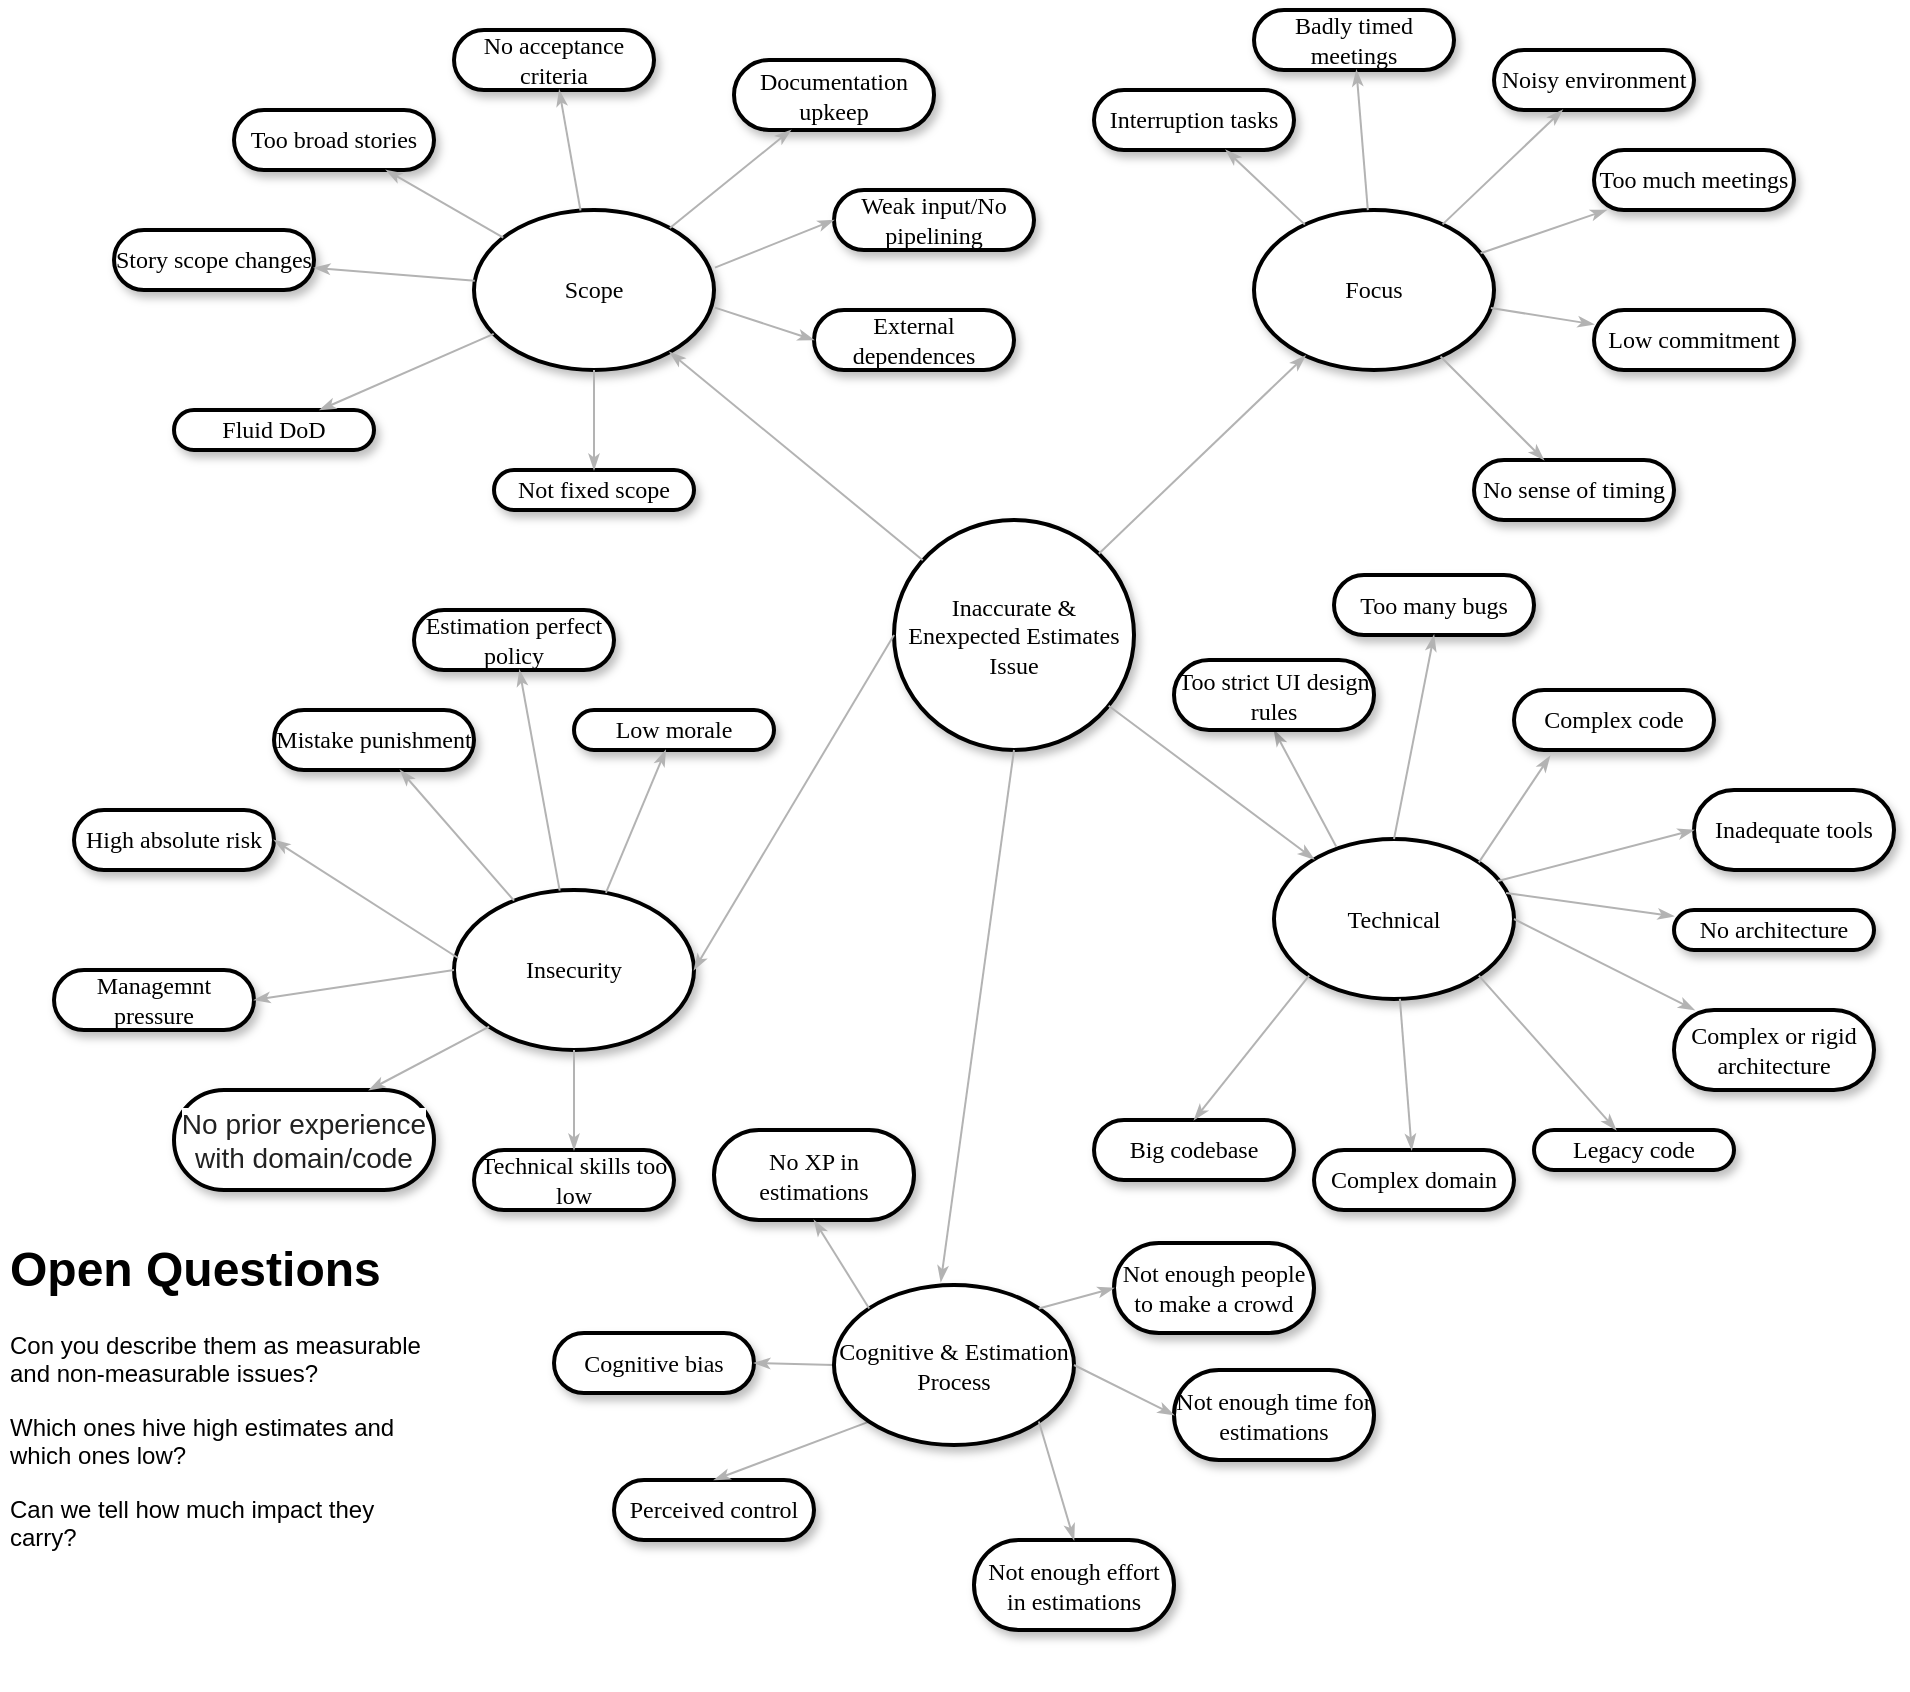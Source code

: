 <mxfile version="12.2.0" type="github" pages="1">
  <diagram id="jYqeYTTVl-jjSywwjihs" name="Page-1">
    <mxGraphModel dx="1656" dy="860" grid="1" gridSize="10" guides="1" tooltips="1" connect="1" arrows="1" fold="1" page="1" pageScale="1" pageWidth="1654" pageHeight="2336" math="0" shadow="0">
      <root>
        <mxCell id="0"/>
        <mxCell id="1" parent="0"/>
        <mxCell id="HeZquqh5Bv-wMHiVPdVv-1" value="&lt;span&gt;Too broad stories&lt;/span&gt;" style="whiteSpace=wrap;html=1;rounded=1;shadow=1;comic=0;labelBackgroundColor=none;strokeColor=#000000;strokeWidth=2;fillColor=#FFFFFF;fontFamily=Verdana;fontSize=12;fontColor=#000000;align=center;arcSize=50;" vertex="1" parent="1">
          <mxGeometry x="140" y="60" width="100" height="30" as="geometry"/>
        </mxCell>
        <mxCell id="HeZquqh5Bv-wMHiVPdVv-2" value="Scope" style="ellipse;whiteSpace=wrap;html=1;rounded=1;shadow=1;comic=0;labelBackgroundColor=none;strokeColor=#000000;strokeWidth=2;fillColor=#FFFFFF;fontFamily=Verdana;fontSize=12;fontColor=#000000;align=center;" vertex="1" parent="1">
          <mxGeometry x="260" y="110" width="120" height="80" as="geometry"/>
        </mxCell>
        <mxCell id="HeZquqh5Bv-wMHiVPdVv-3" value="Focus" style="ellipse;whiteSpace=wrap;html=1;rounded=1;shadow=1;comic=0;labelBackgroundColor=none;strokeColor=#000000;strokeWidth=2;fillColor=#FFFFFF;fontFamily=Verdana;fontSize=12;fontColor=#000000;align=center;" vertex="1" parent="1">
          <mxGeometry x="650" y="110" width="120" height="80" as="geometry"/>
        </mxCell>
        <mxCell id="HeZquqh5Bv-wMHiVPdVv-4" value="Inaccurate &amp;amp; Enexpected Estimates Issue" style="ellipse;whiteSpace=wrap;html=1;rounded=1;shadow=1;comic=0;labelBackgroundColor=none;strokeColor=#000000;strokeWidth=2;fillColor=#FFFFFF;fontFamily=Verdana;fontSize=12;fontColor=#000000;align=center;" vertex="1" parent="1">
          <mxGeometry x="470" y="265" width="120" height="115" as="geometry"/>
        </mxCell>
        <mxCell id="HeZquqh5Bv-wMHiVPdVv-5" value="&lt;span&gt;Technical&lt;/span&gt;" style="ellipse;whiteSpace=wrap;html=1;rounded=1;shadow=1;comic=0;labelBackgroundColor=none;strokeColor=#000000;strokeWidth=2;fillColor=#FFFFFF;fontFamily=Verdana;fontSize=12;fontColor=#000000;align=center;" vertex="1" parent="1">
          <mxGeometry x="660" y="424.5" width="120" height="80" as="geometry"/>
        </mxCell>
        <mxCell id="HeZquqh5Bv-wMHiVPdVv-6" value="Story scope changes" style="whiteSpace=wrap;html=1;rounded=1;shadow=1;comic=0;labelBackgroundColor=none;strokeColor=#000000;strokeWidth=2;fillColor=#FFFFFF;fontFamily=Verdana;fontSize=12;fontColor=#000000;align=center;arcSize=50;" vertex="1" parent="1">
          <mxGeometry x="80" y="120" width="100" height="30" as="geometry"/>
        </mxCell>
        <mxCell id="HeZquqh5Bv-wMHiVPdVv-7" value="Fluid DoD" style="whiteSpace=wrap;html=1;rounded=1;shadow=1;comic=0;labelBackgroundColor=none;strokeColor=#000000;strokeWidth=2;fillColor=#FFFFFF;fontFamily=Verdana;fontSize=12;fontColor=#000000;align=center;arcSize=50;" vertex="1" parent="1">
          <mxGeometry x="110" y="210" width="100" height="20" as="geometry"/>
        </mxCell>
        <mxCell id="HeZquqh5Bv-wMHiVPdVv-8" value="&lt;span&gt;No acceptance criteria&lt;/span&gt;" style="whiteSpace=wrap;html=1;rounded=1;shadow=1;comic=0;labelBackgroundColor=none;strokeColor=#000000;strokeWidth=2;fillColor=#FFFFFF;fontFamily=Verdana;fontSize=12;fontColor=#000000;align=center;arcSize=50;" vertex="1" parent="1">
          <mxGeometry x="250" y="20" width="100" height="30" as="geometry"/>
        </mxCell>
        <mxCell id="HeZquqh5Bv-wMHiVPdVv-9" value="&lt;span&gt;Interruption tasks&lt;/span&gt;" style="whiteSpace=wrap;html=1;rounded=1;shadow=1;comic=0;labelBackgroundColor=none;strokeColor=#000000;strokeWidth=2;fillColor=#FFFFFF;fontFamily=Verdana;fontSize=12;fontColor=#000000;align=center;arcSize=50;" vertex="1" parent="1">
          <mxGeometry x="570" y="50" width="100" height="30" as="geometry"/>
        </mxCell>
        <mxCell id="HeZquqh5Bv-wMHiVPdVv-10" value="&lt;span&gt;Complex or rigid architecture&lt;/span&gt;" style="whiteSpace=wrap;html=1;rounded=1;shadow=1;comic=0;labelBackgroundColor=none;strokeColor=#000000;strokeWidth=2;fillColor=#FFFFFF;fontFamily=Verdana;fontSize=12;fontColor=#000000;align=center;arcSize=50;" vertex="1" parent="1">
          <mxGeometry x="860" y="510" width="100" height="40" as="geometry"/>
        </mxCell>
        <mxCell id="HeZquqh5Bv-wMHiVPdVv-11" value="&lt;span&gt;No architecture&lt;/span&gt;" style="whiteSpace=wrap;html=1;rounded=1;shadow=1;comic=0;labelBackgroundColor=none;strokeColor=#000000;strokeWidth=2;fillColor=#FFFFFF;fontFamily=Verdana;fontSize=12;fontColor=#000000;align=center;arcSize=50;" vertex="1" parent="1">
          <mxGeometry x="860" y="460" width="100" height="20" as="geometry"/>
        </mxCell>
        <mxCell id="HeZquqh5Bv-wMHiVPdVv-12" value="Badly timed meetings" style="whiteSpace=wrap;html=1;rounded=1;shadow=1;comic=0;labelBackgroundColor=none;strokeColor=#000000;strokeWidth=2;fillColor=#FFFFFF;fontFamily=Verdana;fontSize=12;fontColor=#000000;align=center;arcSize=50;" vertex="1" parent="1">
          <mxGeometry x="650" y="10" width="100" height="30" as="geometry"/>
        </mxCell>
        <mxCell id="HeZquqh5Bv-wMHiVPdVv-13" value="&lt;span&gt;Noisy environment&lt;/span&gt;" style="whiteSpace=wrap;html=1;rounded=1;shadow=1;comic=0;labelBackgroundColor=none;strokeColor=#000000;strokeWidth=2;fillColor=#FFFFFF;fontFamily=Verdana;fontSize=12;fontColor=#000000;align=center;arcSize=50;" vertex="1" parent="1">
          <mxGeometry x="770" y="30" width="100" height="30" as="geometry"/>
        </mxCell>
        <mxCell id="HeZquqh5Bv-wMHiVPdVv-14" value="&lt;span&gt;Too much meetings&lt;/span&gt;" style="whiteSpace=wrap;html=1;rounded=1;shadow=1;comic=0;labelBackgroundColor=none;strokeColor=#000000;strokeWidth=2;fillColor=#FFFFFF;fontFamily=Verdana;fontSize=12;fontColor=#000000;align=center;arcSize=50;" vertex="1" parent="1">
          <mxGeometry x="820" y="80" width="100" height="30" as="geometry"/>
        </mxCell>
        <mxCell id="HeZquqh5Bv-wMHiVPdVv-15" value="Low commitment" style="whiteSpace=wrap;html=1;rounded=1;shadow=1;comic=0;labelBackgroundColor=none;strokeColor=#000000;strokeWidth=2;fillColor=#FFFFFF;fontFamily=Verdana;fontSize=12;fontColor=#000000;align=center;arcSize=50;" vertex="1" parent="1">
          <mxGeometry x="820" y="160" width="100" height="30" as="geometry"/>
        </mxCell>
        <mxCell id="HeZquqh5Bv-wMHiVPdVv-16" value="No sense of timing" style="whiteSpace=wrap;html=1;rounded=1;shadow=1;comic=0;labelBackgroundColor=none;strokeColor=#000000;strokeWidth=2;fillColor=#FFFFFF;fontFamily=Verdana;fontSize=12;fontColor=#000000;align=center;arcSize=50;" vertex="1" parent="1">
          <mxGeometry x="760" y="235" width="100" height="30" as="geometry"/>
        </mxCell>
        <mxCell id="HeZquqh5Bv-wMHiVPdVv-17" value="&lt;span&gt;Legacy code&lt;/span&gt;" style="whiteSpace=wrap;html=1;rounded=1;shadow=1;comic=0;labelBackgroundColor=none;strokeColor=#000000;strokeWidth=2;fillColor=#FFFFFF;fontFamily=Verdana;fontSize=12;fontColor=#000000;align=center;arcSize=50;" vertex="1" parent="1">
          <mxGeometry x="790" y="570" width="100" height="20" as="geometry"/>
        </mxCell>
        <mxCell id="HeZquqh5Bv-wMHiVPdVv-18" value="" style="edgeStyle=none;rounded=1;html=1;labelBackgroundColor=none;startArrow=none;startFill=0;startSize=5;endArrow=classicThin;endFill=1;endSize=5;jettySize=auto;orthogonalLoop=1;strokeColor=#B3B3B3;strokeWidth=1;fontFamily=Verdana;fontSize=12;fontColor=#000000;" edge="1" parent="1" source="HeZquqh5Bv-wMHiVPdVv-2" target="HeZquqh5Bv-wMHiVPdVv-8">
          <mxGeometry relative="1" as="geometry"/>
        </mxCell>
        <mxCell id="HeZquqh5Bv-wMHiVPdVv-19" value="" style="edgeStyle=none;rounded=1;html=1;labelBackgroundColor=none;startArrow=none;startFill=0;startSize=5;endArrow=classicThin;endFill=1;endSize=5;jettySize=auto;orthogonalLoop=1;strokeColor=#B3B3B3;strokeWidth=1;fontFamily=Verdana;fontSize=12;fontColor=#000000;" edge="1" parent="1" source="HeZquqh5Bv-wMHiVPdVv-2" target="HeZquqh5Bv-wMHiVPdVv-1">
          <mxGeometry relative="1" as="geometry"/>
        </mxCell>
        <mxCell id="HeZquqh5Bv-wMHiVPdVv-20" value="" style="edgeStyle=none;rounded=1;html=1;labelBackgroundColor=none;startArrow=none;startFill=0;startSize=5;endArrow=classicThin;endFill=1;endSize=5;jettySize=auto;orthogonalLoop=1;strokeColor=#B3B3B3;strokeWidth=1;fontFamily=Verdana;fontSize=12;fontColor=#000000;" edge="1" parent="1" source="HeZquqh5Bv-wMHiVPdVv-2" target="HeZquqh5Bv-wMHiVPdVv-6">
          <mxGeometry relative="1" as="geometry"/>
        </mxCell>
        <mxCell id="HeZquqh5Bv-wMHiVPdVv-21" value="" style="edgeStyle=none;rounded=1;html=1;labelBackgroundColor=none;startArrow=none;startFill=0;startSize=5;endArrow=classicThin;endFill=1;endSize=5;jettySize=auto;orthogonalLoop=1;strokeColor=#B3B3B3;strokeWidth=1;fontFamily=Verdana;fontSize=12;fontColor=#000000;" edge="1" parent="1" source="HeZquqh5Bv-wMHiVPdVv-2" target="HeZquqh5Bv-wMHiVPdVv-7">
          <mxGeometry relative="1" as="geometry"/>
        </mxCell>
        <mxCell id="HeZquqh5Bv-wMHiVPdVv-22" value="" style="edgeStyle=none;rounded=1;html=1;labelBackgroundColor=none;startArrow=none;startFill=0;startSize=5;endArrow=classicThin;endFill=1;endSize=5;jettySize=auto;orthogonalLoop=1;strokeColor=#B3B3B3;strokeWidth=1;fontFamily=Verdana;fontSize=12;fontColor=#000000;" edge="1" parent="1" source="HeZquqh5Bv-wMHiVPdVv-4" target="HeZquqh5Bv-wMHiVPdVv-2">
          <mxGeometry relative="1" as="geometry"/>
        </mxCell>
        <mxCell id="HeZquqh5Bv-wMHiVPdVv-23" value="" style="edgeStyle=none;rounded=1;html=1;labelBackgroundColor=none;startArrow=none;startFill=0;startSize=5;endArrow=classicThin;endFill=1;endSize=5;jettySize=auto;orthogonalLoop=1;strokeColor=#B3B3B3;strokeWidth=1;fontFamily=Verdana;fontSize=12;fontColor=#000000;" edge="1" parent="1" source="HeZquqh5Bv-wMHiVPdVv-4" target="HeZquqh5Bv-wMHiVPdVv-3">
          <mxGeometry relative="1" as="geometry"/>
        </mxCell>
        <mxCell id="HeZquqh5Bv-wMHiVPdVv-24" value="" style="edgeStyle=none;rounded=1;html=1;labelBackgroundColor=none;startArrow=none;startFill=0;startSize=5;endArrow=classicThin;endFill=1;endSize=5;jettySize=auto;orthogonalLoop=1;strokeColor=#B3B3B3;strokeWidth=1;fontFamily=Verdana;fontSize=12;fontColor=#000000;" edge="1" parent="1" source="HeZquqh5Bv-wMHiVPdVv-4" target="HeZquqh5Bv-wMHiVPdVv-5">
          <mxGeometry relative="1" as="geometry"/>
        </mxCell>
        <mxCell id="HeZquqh5Bv-wMHiVPdVv-25" value="" style="edgeStyle=none;rounded=1;html=1;labelBackgroundColor=none;startArrow=none;startFill=0;startSize=5;endArrow=classicThin;endFill=1;endSize=5;jettySize=auto;orthogonalLoop=1;strokeColor=#B3B3B3;strokeWidth=1;fontFamily=Verdana;fontSize=12;fontColor=#000000;exitX=0.5;exitY=1;exitDx=0;exitDy=0;entryX=0.445;entryY=-0.02;entryDx=0;entryDy=0;entryPerimeter=0;" edge="1" parent="1" source="HeZquqh5Bv-wMHiVPdVv-4" target="HeZquqh5Bv-wMHiVPdVv-75">
          <mxGeometry relative="1" as="geometry"/>
        </mxCell>
        <mxCell id="HeZquqh5Bv-wMHiVPdVv-26" value="" style="edgeStyle=none;rounded=1;html=1;labelBackgroundColor=none;startArrow=none;startFill=0;startSize=5;endArrow=classicThin;endFill=1;endSize=5;jettySize=auto;orthogonalLoop=1;strokeColor=#B3B3B3;strokeWidth=1;fontFamily=Verdana;fontSize=12;fontColor=#000000;exitX=0.967;exitY=0.338;exitDx=0;exitDy=0;exitPerimeter=0;" edge="1" parent="1" source="HeZquqh5Bv-wMHiVPdVv-5" target="HeZquqh5Bv-wMHiVPdVv-11">
          <mxGeometry relative="1" as="geometry">
            <mxPoint x="927.886" y="460.525" as="sourcePoint"/>
          </mxGeometry>
        </mxCell>
        <mxCell id="HeZquqh5Bv-wMHiVPdVv-27" value="" style="edgeStyle=none;rounded=1;html=1;labelBackgroundColor=none;startArrow=none;startFill=0;startSize=5;endArrow=classicThin;endFill=1;endSize=5;jettySize=auto;orthogonalLoop=1;strokeColor=#B3B3B3;strokeWidth=1;fontFamily=Verdana;fontSize=12;fontColor=#000000;exitX=1;exitY=0.5;exitDx=0;exitDy=0;" edge="1" parent="1" source="HeZquqh5Bv-wMHiVPdVv-5" target="HeZquqh5Bv-wMHiVPdVv-10">
          <mxGeometry relative="1" as="geometry">
            <mxPoint x="905.779" y="482.11" as="sourcePoint"/>
          </mxGeometry>
        </mxCell>
        <mxCell id="HeZquqh5Bv-wMHiVPdVv-28" value="" style="edgeStyle=none;rounded=1;html=1;labelBackgroundColor=none;startArrow=none;startFill=0;startSize=5;endArrow=classicThin;endFill=1;endSize=5;jettySize=auto;orthogonalLoop=1;strokeColor=#B3B3B3;strokeWidth=1;fontFamily=Verdana;fontSize=12;fontColor=#000000;exitX=1;exitY=1;exitDx=0;exitDy=0;" edge="1" parent="1" source="HeZquqh5Bv-wMHiVPdVv-5" target="HeZquqh5Bv-wMHiVPdVv-17">
          <mxGeometry relative="1" as="geometry"/>
        </mxCell>
        <mxCell id="HeZquqh5Bv-wMHiVPdVv-29" value="" style="edgeStyle=none;rounded=1;html=1;labelBackgroundColor=none;startArrow=none;startFill=0;startSize=5;endArrow=classicThin;endFill=1;endSize=5;jettySize=auto;orthogonalLoop=1;strokeColor=#B3B3B3;strokeWidth=1;fontFamily=Verdana;fontSize=12;fontColor=#000000;" edge="1" parent="1" source="HeZquqh5Bv-wMHiVPdVv-3" target="HeZquqh5Bv-wMHiVPdVv-16">
          <mxGeometry relative="1" as="geometry"/>
        </mxCell>
        <mxCell id="HeZquqh5Bv-wMHiVPdVv-30" value="" style="edgeStyle=none;rounded=1;html=1;labelBackgroundColor=none;startArrow=none;startFill=0;startSize=5;endArrow=classicThin;endFill=1;endSize=5;jettySize=auto;orthogonalLoop=1;strokeColor=#B3B3B3;strokeWidth=1;fontFamily=Verdana;fontSize=12;fontColor=#000000;" edge="1" parent="1" source="HeZquqh5Bv-wMHiVPdVv-3" target="HeZquqh5Bv-wMHiVPdVv-15">
          <mxGeometry relative="1" as="geometry"/>
        </mxCell>
        <mxCell id="HeZquqh5Bv-wMHiVPdVv-31" value="" style="edgeStyle=none;rounded=1;html=1;labelBackgroundColor=none;startArrow=none;startFill=0;startSize=5;endArrow=classicThin;endFill=1;endSize=5;jettySize=auto;orthogonalLoop=1;strokeColor=#B3B3B3;strokeWidth=1;fontFamily=Verdana;fontSize=12;fontColor=#000000;" edge="1" parent="1" source="HeZquqh5Bv-wMHiVPdVv-3" target="HeZquqh5Bv-wMHiVPdVv-14">
          <mxGeometry relative="1" as="geometry"/>
        </mxCell>
        <mxCell id="HeZquqh5Bv-wMHiVPdVv-32" value="" style="edgeStyle=none;rounded=1;html=1;labelBackgroundColor=none;startArrow=none;startFill=0;startSize=5;endArrow=classicThin;endFill=1;endSize=5;jettySize=auto;orthogonalLoop=1;strokeColor=#B3B3B3;strokeWidth=1;fontFamily=Verdana;fontSize=12;fontColor=#000000;" edge="1" parent="1" source="HeZquqh5Bv-wMHiVPdVv-3" target="HeZquqh5Bv-wMHiVPdVv-13">
          <mxGeometry relative="1" as="geometry"/>
        </mxCell>
        <mxCell id="HeZquqh5Bv-wMHiVPdVv-33" value="" style="edgeStyle=none;rounded=1;html=1;labelBackgroundColor=none;startArrow=none;startFill=0;startSize=5;endArrow=classicThin;endFill=1;endSize=5;jettySize=auto;orthogonalLoop=1;strokeColor=#B3B3B3;strokeWidth=1;fontFamily=Verdana;fontSize=12;fontColor=#000000;" edge="1" parent="1" source="HeZquqh5Bv-wMHiVPdVv-3" target="HeZquqh5Bv-wMHiVPdVv-12">
          <mxGeometry relative="1" as="geometry"/>
        </mxCell>
        <mxCell id="HeZquqh5Bv-wMHiVPdVv-34" value="" style="edgeStyle=none;rounded=1;html=1;labelBackgroundColor=none;startArrow=none;startFill=0;startSize=5;endArrow=classicThin;endFill=1;endSize=5;jettySize=auto;orthogonalLoop=1;strokeColor=#B3B3B3;strokeWidth=1;fontFamily=Verdana;fontSize=12;fontColor=#000000;" edge="1" parent="1" source="HeZquqh5Bv-wMHiVPdVv-3" target="HeZquqh5Bv-wMHiVPdVv-9">
          <mxGeometry relative="1" as="geometry"/>
        </mxCell>
        <mxCell id="HeZquqh5Bv-wMHiVPdVv-35" value="&lt;span&gt;Documentation upkeep&lt;/span&gt;" style="whiteSpace=wrap;html=1;rounded=1;shadow=1;comic=0;labelBackgroundColor=none;strokeColor=#000000;strokeWidth=2;fillColor=#FFFFFF;fontFamily=Verdana;fontSize=12;fontColor=#000000;align=center;arcSize=50;" vertex="1" parent="1">
          <mxGeometry x="390" y="35" width="100" height="35" as="geometry"/>
        </mxCell>
        <mxCell id="HeZquqh5Bv-wMHiVPdVv-36" value="&lt;span&gt;Not fixed scope&lt;/span&gt;" style="whiteSpace=wrap;html=1;rounded=1;shadow=1;comic=0;labelBackgroundColor=none;strokeColor=#000000;strokeWidth=2;fillColor=#FFFFFF;fontFamily=Verdana;fontSize=12;fontColor=#000000;align=center;arcSize=50;" vertex="1" parent="1">
          <mxGeometry x="270" y="240" width="100" height="20" as="geometry"/>
        </mxCell>
        <mxCell id="HeZquqh5Bv-wMHiVPdVv-37" value="&lt;span&gt;Complex domain&lt;/span&gt;" style="whiteSpace=wrap;html=1;rounded=1;shadow=1;comic=0;labelBackgroundColor=none;strokeColor=#000000;strokeWidth=2;fillColor=#FFFFFF;fontFamily=Verdana;fontSize=12;fontColor=#000000;align=center;arcSize=50;" vertex="1" parent="1">
          <mxGeometry x="680" y="580" width="100" height="30" as="geometry"/>
        </mxCell>
        <mxCell id="HeZquqh5Bv-wMHiVPdVv-38" value="Technical skills too low" style="whiteSpace=wrap;html=1;rounded=1;shadow=1;comic=0;labelBackgroundColor=none;strokeColor=#000000;strokeWidth=2;fillColor=#FFFFFF;fontFamily=Verdana;fontSize=12;fontColor=#000000;align=center;arcSize=50;" vertex="1" parent="1">
          <mxGeometry x="260" y="580" width="100" height="30" as="geometry"/>
        </mxCell>
        <mxCell id="HeZquqh5Bv-wMHiVPdVv-39" value="" style="edgeStyle=none;rounded=1;html=1;labelBackgroundColor=none;startArrow=none;startFill=0;startSize=5;endArrow=classicThin;endFill=1;endSize=5;jettySize=auto;orthogonalLoop=1;strokeColor=#B3B3B3;strokeWidth=1;fontFamily=Verdana;fontSize=12;fontColor=#000000;" edge="1" parent="1" source="HeZquqh5Bv-wMHiVPdVv-2" target="HeZquqh5Bv-wMHiVPdVv-35">
          <mxGeometry relative="1" as="geometry"/>
        </mxCell>
        <mxCell id="HeZquqh5Bv-wMHiVPdVv-40" value="" style="edgeStyle=none;rounded=1;html=1;labelBackgroundColor=none;startArrow=none;startFill=0;startSize=5;endArrow=classicThin;endFill=1;endSize=5;jettySize=auto;orthogonalLoop=1;strokeColor=#B3B3B3;strokeWidth=1;fontFamily=Verdana;fontSize=12;fontColor=#000000;" edge="1" parent="1" source="HeZquqh5Bv-wMHiVPdVv-2" target="HeZquqh5Bv-wMHiVPdVv-36">
          <mxGeometry relative="1" as="geometry"/>
        </mxCell>
        <mxCell id="HeZquqh5Bv-wMHiVPdVv-41" value="&lt;span&gt;Insecurity&lt;/span&gt;" style="ellipse;whiteSpace=wrap;html=1;rounded=1;shadow=1;comic=0;labelBackgroundColor=none;strokeColor=#000000;strokeWidth=2;fillColor=#FFFFFF;fontFamily=Verdana;fontSize=12;fontColor=#000000;align=center;" vertex="1" parent="1">
          <mxGeometry x="250" y="450" width="120" height="80" as="geometry"/>
        </mxCell>
        <mxCell id="HeZquqh5Bv-wMHiVPdVv-42" value="&lt;span&gt;Low morale&lt;/span&gt;" style="whiteSpace=wrap;html=1;rounded=1;shadow=1;comic=0;labelBackgroundColor=none;strokeColor=#000000;strokeWidth=2;fillColor=#FFFFFF;fontFamily=Verdana;fontSize=12;fontColor=#000000;align=center;arcSize=50;" vertex="1" parent="1">
          <mxGeometry x="310" y="360" width="100" height="20" as="geometry"/>
        </mxCell>
        <mxCell id="HeZquqh5Bv-wMHiVPdVv-43" value="Estimation perfect policy" style="whiteSpace=wrap;html=1;rounded=1;shadow=1;comic=0;labelBackgroundColor=none;strokeColor=#000000;strokeWidth=2;fillColor=#FFFFFF;fontFamily=Verdana;fontSize=12;fontColor=#000000;align=center;arcSize=50;" vertex="1" parent="1">
          <mxGeometry x="230" y="310" width="100" height="30" as="geometry"/>
        </mxCell>
        <mxCell id="HeZquqh5Bv-wMHiVPdVv-44" value="&lt;span&gt;Mistake punishment&lt;/span&gt;" style="whiteSpace=wrap;html=1;rounded=1;shadow=1;comic=0;labelBackgroundColor=none;strokeColor=#000000;strokeWidth=2;fillColor=#FFFFFF;fontFamily=Verdana;fontSize=12;fontColor=#000000;align=center;arcSize=50;" vertex="1" parent="1">
          <mxGeometry x="160" y="360" width="100" height="30" as="geometry"/>
        </mxCell>
        <mxCell id="HeZquqh5Bv-wMHiVPdVv-45" value="" style="edgeStyle=none;rounded=1;html=1;labelBackgroundColor=none;startArrow=none;startFill=0;startSize=5;endArrow=classicThin;endFill=1;endSize=5;jettySize=auto;orthogonalLoop=1;strokeColor=#B3B3B3;strokeWidth=1;fontFamily=Verdana;fontSize=12;fontColor=#000000;" edge="1" parent="1" source="HeZquqh5Bv-wMHiVPdVv-41" target="HeZquqh5Bv-wMHiVPdVv-44">
          <mxGeometry relative="1" as="geometry"/>
        </mxCell>
        <mxCell id="HeZquqh5Bv-wMHiVPdVv-46" value="" style="edgeStyle=none;rounded=1;html=1;labelBackgroundColor=none;startArrow=none;startFill=0;startSize=5;endArrow=classicThin;endFill=1;endSize=5;jettySize=auto;orthogonalLoop=1;strokeColor=#B3B3B3;strokeWidth=1;fontFamily=Verdana;fontSize=12;fontColor=#000000;" edge="1" parent="1" source="HeZquqh5Bv-wMHiVPdVv-41" target="HeZquqh5Bv-wMHiVPdVv-43">
          <mxGeometry relative="1" as="geometry"/>
        </mxCell>
        <mxCell id="HeZquqh5Bv-wMHiVPdVv-47" value="" style="edgeStyle=none;rounded=1;html=1;labelBackgroundColor=none;startArrow=none;startFill=0;startSize=5;endArrow=classicThin;endFill=1;endSize=5;jettySize=auto;orthogonalLoop=1;strokeColor=#B3B3B3;strokeWidth=1;fontFamily=Verdana;fontSize=12;fontColor=#000000;" edge="1" parent="1" source="HeZquqh5Bv-wMHiVPdVv-41" target="HeZquqh5Bv-wMHiVPdVv-42">
          <mxGeometry relative="1" as="geometry"/>
        </mxCell>
        <mxCell id="HeZquqh5Bv-wMHiVPdVv-48" value="" style="edgeStyle=none;rounded=1;html=1;labelBackgroundColor=none;startArrow=none;startFill=0;startSize=5;endArrow=classicThin;endFill=1;endSize=5;jettySize=auto;orthogonalLoop=1;strokeColor=#B3B3B3;strokeWidth=1;fontFamily=Verdana;fontSize=12;fontColor=#000000;" edge="1" parent="1" source="HeZquqh5Bv-wMHiVPdVv-5" target="HeZquqh5Bv-wMHiVPdVv-37">
          <mxGeometry relative="1" as="geometry"/>
        </mxCell>
        <mxCell id="HeZquqh5Bv-wMHiVPdVv-49" value="" style="edgeStyle=none;rounded=1;html=1;labelBackgroundColor=none;startArrow=none;startFill=0;startSize=5;endArrow=classicThin;endFill=1;endSize=5;jettySize=auto;orthogonalLoop=1;strokeColor=#B3B3B3;strokeWidth=1;fontFamily=Verdana;fontSize=12;fontColor=#000000;exitX=0.5;exitY=1;exitDx=0;exitDy=0;" edge="1" parent="1" source="HeZquqh5Bv-wMHiVPdVv-41" target="HeZquqh5Bv-wMHiVPdVv-38">
          <mxGeometry relative="1" as="geometry"/>
        </mxCell>
        <mxCell id="HeZquqh5Bv-wMHiVPdVv-50" value="" style="edgeStyle=none;rounded=1;html=1;labelBackgroundColor=none;startArrow=none;startFill=0;startSize=5;endArrow=classicThin;endFill=1;endSize=5;jettySize=auto;orthogonalLoop=1;strokeColor=#B3B3B3;strokeWidth=1;fontFamily=Verdana;fontSize=12;fontColor=#000000;exitX=0;exitY=0.5;exitDx=0;exitDy=0;entryX=1;entryY=0.5;entryDx=0;entryDy=0;" edge="1" parent="1" source="HeZquqh5Bv-wMHiVPdVv-4" target="HeZquqh5Bv-wMHiVPdVv-41">
          <mxGeometry relative="1" as="geometry">
            <mxPoint x="600" y="390" as="sourcePoint"/>
            <mxPoint x="533.635" y="493.234" as="targetPoint"/>
          </mxGeometry>
        </mxCell>
        <mxCell id="HeZquqh5Bv-wMHiVPdVv-51" value="&lt;span&gt;Managemnt pressure&lt;/span&gt;" style="whiteSpace=wrap;html=1;rounded=1;shadow=1;comic=0;labelBackgroundColor=none;strokeColor=#000000;strokeWidth=2;fillColor=#FFFFFF;fontFamily=Verdana;fontSize=12;fontColor=#000000;align=center;arcSize=50;" vertex="1" parent="1">
          <mxGeometry x="50" y="490" width="100" height="30" as="geometry"/>
        </mxCell>
        <mxCell id="HeZquqh5Bv-wMHiVPdVv-52" value="Not enough effort in estimations" style="whiteSpace=wrap;html=1;rounded=1;shadow=1;comic=0;labelBackgroundColor=none;strokeColor=#000000;strokeWidth=2;fillColor=#FFFFFF;fontFamily=Verdana;fontSize=12;fontColor=#000000;align=center;arcSize=50;" vertex="1" parent="1">
          <mxGeometry x="510" y="775" width="100" height="45" as="geometry"/>
        </mxCell>
        <mxCell id="HeZquqh5Bv-wMHiVPdVv-53" value="Weak input/No pipelining" style="whiteSpace=wrap;html=1;rounded=1;shadow=1;comic=0;labelBackgroundColor=none;strokeColor=#000000;strokeWidth=2;fillColor=#FFFFFF;fontFamily=Verdana;fontSize=12;fontColor=#000000;align=center;arcSize=50;" vertex="1" parent="1">
          <mxGeometry x="440" y="100" width="100" height="30" as="geometry"/>
        </mxCell>
        <mxCell id="HeZquqh5Bv-wMHiVPdVv-54" value="&lt;span style=&quot;color: rgb(34 , 34 , 34) ; font-family: sans-serif ; font-size: 14px ; white-space: normal ; background-color: rgb(255 , 255 , 255)&quot;&gt;No prior experience with domain/code&lt;/span&gt;" style="whiteSpace=wrap;html=1;rounded=1;shadow=1;comic=0;labelBackgroundColor=none;strokeColor=#000000;strokeWidth=2;fillColor=#FFFFFF;fontFamily=Verdana;fontSize=12;fontColor=#000000;align=center;arcSize=50;" vertex="1" parent="1">
          <mxGeometry x="110" y="550" width="130" height="50" as="geometry"/>
        </mxCell>
        <mxCell id="HeZquqh5Bv-wMHiVPdVv-55" value="&lt;span&gt;Cognitive bias&lt;/span&gt;" style="whiteSpace=wrap;html=1;rounded=1;shadow=1;comic=0;labelBackgroundColor=none;strokeColor=#000000;strokeWidth=2;fillColor=#FFFFFF;fontFamily=Verdana;fontSize=12;fontColor=#000000;align=center;arcSize=50;" vertex="1" parent="1">
          <mxGeometry x="300" y="671.5" width="100" height="30" as="geometry"/>
        </mxCell>
        <mxCell id="HeZquqh5Bv-wMHiVPdVv-56" value="" style="edgeStyle=none;rounded=1;html=1;labelBackgroundColor=none;startArrow=none;startFill=0;startSize=5;endArrow=classicThin;endFill=1;endSize=5;jettySize=auto;orthogonalLoop=1;strokeColor=#B3B3B3;strokeWidth=1;fontFamily=Verdana;fontSize=12;fontColor=#000000;exitX=0;exitY=0.5;exitDx=0;exitDy=0;entryX=1;entryY=0.5;entryDx=0;entryDy=0;" edge="1" parent="1" source="HeZquqh5Bv-wMHiVPdVv-75" target="HeZquqh5Bv-wMHiVPdVv-55">
          <mxGeometry relative="1" as="geometry">
            <mxPoint x="512.426" y="653.284" as="sourcePoint"/>
            <mxPoint x="546" y="620" as="targetPoint"/>
          </mxGeometry>
        </mxCell>
        <mxCell id="HeZquqh5Bv-wMHiVPdVv-57" value="&lt;span&gt;Perceived control&lt;/span&gt;" style="whiteSpace=wrap;html=1;rounded=1;shadow=1;comic=0;labelBackgroundColor=none;strokeColor=#000000;strokeWidth=2;fillColor=#FFFFFF;fontFamily=Verdana;fontSize=12;fontColor=#000000;align=center;arcSize=50;" vertex="1" parent="1">
          <mxGeometry x="330" y="745" width="100" height="30" as="geometry"/>
        </mxCell>
        <mxCell id="HeZquqh5Bv-wMHiVPdVv-58" value="" style="edgeStyle=none;rounded=1;html=1;labelBackgroundColor=none;startArrow=none;startFill=0;startSize=5;endArrow=classicThin;endFill=1;endSize=5;jettySize=auto;orthogonalLoop=1;strokeColor=#B3B3B3;strokeWidth=1;fontFamily=Verdana;fontSize=12;fontColor=#000000;exitX=0;exitY=1;exitDx=0;exitDy=0;entryX=0.5;entryY=0;entryDx=0;entryDy=0;" edge="1" parent="1" source="HeZquqh5Bv-wMHiVPdVv-75" target="HeZquqh5Bv-wMHiVPdVv-57">
          <mxGeometry relative="1" as="geometry">
            <mxPoint x="427.574" y="653.284" as="sourcePoint"/>
            <mxPoint x="720" y="690" as="targetPoint"/>
          </mxGeometry>
        </mxCell>
        <mxCell id="HeZquqh5Bv-wMHiVPdVv-59" value="&lt;span&gt;High absolute risk&lt;/span&gt;" style="whiteSpace=wrap;html=1;rounded=1;shadow=1;comic=0;labelBackgroundColor=none;strokeColor=#000000;strokeWidth=2;fillColor=#FFFFFF;fontFamily=Verdana;fontSize=12;fontColor=#000000;align=center;arcSize=50;" vertex="1" parent="1">
          <mxGeometry x="60" y="410" width="100" height="30" as="geometry"/>
        </mxCell>
        <mxCell id="HeZquqh5Bv-wMHiVPdVv-60" value="" style="edgeStyle=none;rounded=1;html=1;labelBackgroundColor=none;startArrow=none;startFill=0;startSize=5;endArrow=classicThin;endFill=1;endSize=5;jettySize=auto;orthogonalLoop=1;strokeColor=#B3B3B3;strokeWidth=1;fontFamily=Verdana;fontSize=12;fontColor=#000000;exitX=0.017;exitY=0.425;exitDx=0;exitDy=0;exitPerimeter=0;entryX=1;entryY=0.5;entryDx=0;entryDy=0;" edge="1" parent="1" source="HeZquqh5Bv-wMHiVPdVv-41" target="HeZquqh5Bv-wMHiVPdVv-59">
          <mxGeometry relative="1" as="geometry">
            <mxPoint x="290.157" y="465.299" as="sourcePoint"/>
            <mxPoint x="233.043" y="400" as="targetPoint"/>
          </mxGeometry>
        </mxCell>
        <mxCell id="HeZquqh5Bv-wMHiVPdVv-61" value="&lt;span&gt;Complex code&lt;/span&gt;" style="whiteSpace=wrap;html=1;rounded=1;shadow=1;comic=0;labelBackgroundColor=none;strokeColor=#000000;strokeWidth=2;fillColor=#FFFFFF;fontFamily=Verdana;fontSize=12;fontColor=#000000;align=center;arcSize=50;" vertex="1" parent="1">
          <mxGeometry x="780" y="350" width="100" height="30" as="geometry"/>
        </mxCell>
        <mxCell id="HeZquqh5Bv-wMHiVPdVv-62" value="" style="edgeStyle=none;rounded=1;html=1;labelBackgroundColor=none;startArrow=none;startFill=0;startSize=5;endArrow=classicThin;endFill=1;endSize=5;jettySize=auto;orthogonalLoop=1;strokeColor=#B3B3B3;strokeWidth=1;fontFamily=Verdana;fontSize=12;fontColor=#000000;exitX=1;exitY=0;exitDx=0;exitDy=0;entryX=0.18;entryY=1.1;entryDx=0;entryDy=0;entryPerimeter=0;" edge="1" parent="1" source="HeZquqh5Bv-wMHiVPdVv-5" target="HeZquqh5Bv-wMHiVPdVv-61">
          <mxGeometry relative="1" as="geometry">
            <mxPoint x="713.016" y="509.047" as="sourcePoint"/>
            <mxPoint x="735" y="575" as="targetPoint"/>
          </mxGeometry>
        </mxCell>
        <mxCell id="HeZquqh5Bv-wMHiVPdVv-63" value="" style="edgeStyle=none;rounded=1;html=1;labelBackgroundColor=none;startArrow=none;startFill=0;startSize=5;endArrow=classicThin;endFill=1;endSize=5;jettySize=auto;orthogonalLoop=1;strokeColor=#B3B3B3;strokeWidth=1;fontFamily=Verdana;fontSize=12;fontColor=#000000;exitX=0;exitY=0.5;exitDx=0;exitDy=0;entryX=1;entryY=0.5;entryDx=0;entryDy=0;" edge="1" parent="1" source="HeZquqh5Bv-wMHiVPdVv-41" target="HeZquqh5Bv-wMHiVPdVv-51">
          <mxGeometry relative="1" as="geometry">
            <mxPoint x="262.04" y="494" as="sourcePoint"/>
            <mxPoint x="170" y="435" as="targetPoint"/>
          </mxGeometry>
        </mxCell>
        <mxCell id="HeZquqh5Bv-wMHiVPdVv-64" value="&lt;h1&gt;Open Questions&lt;/h1&gt;&lt;p&gt;Con you describe them as measurable and non-measurable issues?&lt;/p&gt;&lt;p&gt;Which ones hive high estimates and which ones low?&lt;/p&gt;&lt;p&gt;&lt;span&gt;Can we tell how much impact&amp;nbsp;they carry?&lt;/span&gt;&lt;br&gt;&lt;/p&gt;" style="text;html=1;strokeColor=none;fillColor=none;spacing=5;spacingTop=-20;whiteSpace=wrap;overflow=hidden;rounded=0;" vertex="1" parent="1">
          <mxGeometry x="23" y="620" width="215" height="230" as="geometry"/>
        </mxCell>
        <mxCell id="HeZquqh5Bv-wMHiVPdVv-65" value="" style="edgeStyle=none;rounded=1;html=1;labelBackgroundColor=none;startArrow=none;startFill=0;startSize=5;endArrow=classicThin;endFill=1;endSize=5;jettySize=auto;orthogonalLoop=1;strokeColor=#B3B3B3;strokeWidth=1;fontFamily=Verdana;fontSize=12;fontColor=#000000;exitX=0;exitY=1;exitDx=0;exitDy=0;entryX=0.75;entryY=0;entryDx=0;entryDy=0;" edge="1" parent="1" source="HeZquqh5Bv-wMHiVPdVv-41" target="HeZquqh5Bv-wMHiVPdVv-54">
          <mxGeometry relative="1" as="geometry">
            <mxPoint x="260" y="500" as="sourcePoint"/>
            <mxPoint x="320" y="690" as="targetPoint"/>
          </mxGeometry>
        </mxCell>
        <mxCell id="HeZquqh5Bv-wMHiVPdVv-66" value="&lt;span&gt;Inadequate tools&lt;/span&gt;" style="whiteSpace=wrap;html=1;rounded=1;shadow=1;comic=0;labelBackgroundColor=none;strokeColor=#000000;strokeWidth=2;fillColor=#FFFFFF;fontFamily=Verdana;fontSize=12;fontColor=#000000;align=center;arcSize=50;" vertex="1" parent="1">
          <mxGeometry x="870" y="400" width="100" height="40" as="geometry"/>
        </mxCell>
        <mxCell id="HeZquqh5Bv-wMHiVPdVv-67" value="" style="edgeStyle=none;rounded=1;html=1;labelBackgroundColor=none;startArrow=none;startFill=0;startSize=5;endArrow=classicThin;endFill=1;endSize=5;jettySize=auto;orthogonalLoop=1;strokeColor=#B3B3B3;strokeWidth=1;fontFamily=Verdana;fontSize=12;fontColor=#000000;exitX=0.933;exitY=0.263;exitDx=0;exitDy=0;exitPerimeter=0;entryX=0;entryY=0.5;entryDx=0;entryDy=0;" edge="1" parent="1" source="HeZquqh5Bv-wMHiVPdVv-5" target="HeZquqh5Bv-wMHiVPdVv-66">
          <mxGeometry relative="1" as="geometry">
            <mxPoint x="756.04" y="457.04" as="sourcePoint"/>
            <mxPoint x="870" y="472.998" as="targetPoint"/>
          </mxGeometry>
        </mxCell>
        <mxCell id="HeZquqh5Bv-wMHiVPdVv-68" value="External dependences" style="whiteSpace=wrap;html=1;rounded=1;shadow=1;comic=0;labelBackgroundColor=none;strokeColor=#000000;strokeWidth=2;fillColor=#FFFFFF;fontFamily=Verdana;fontSize=12;fontColor=#000000;align=center;arcSize=50;" vertex="1" parent="1">
          <mxGeometry x="430" y="160" width="100" height="30" as="geometry"/>
        </mxCell>
        <mxCell id="HeZquqh5Bv-wMHiVPdVv-69" value="&lt;span&gt;Big codebase&lt;/span&gt;" style="whiteSpace=wrap;html=1;rounded=1;shadow=1;comic=0;labelBackgroundColor=none;strokeColor=#000000;strokeWidth=2;fillColor=#FFFFFF;fontFamily=Verdana;fontSize=12;fontColor=#000000;align=center;arcSize=50;" vertex="1" parent="1">
          <mxGeometry x="570" y="565" width="100" height="30" as="geometry"/>
        </mxCell>
        <mxCell id="HeZquqh5Bv-wMHiVPdVv-70" value="" style="edgeStyle=none;rounded=1;html=1;labelBackgroundColor=none;startArrow=none;startFill=0;startSize=5;endArrow=classicThin;endFill=1;endSize=5;jettySize=auto;orthogonalLoop=1;strokeColor=#B3B3B3;strokeWidth=1;fontFamily=Verdana;fontSize=12;fontColor=#000000;exitX=0;exitY=1;exitDx=0;exitDy=0;entryX=0.5;entryY=0;entryDx=0;entryDy=0;" edge="1" parent="1" source="HeZquqh5Bv-wMHiVPdVv-5" target="HeZquqh5Bv-wMHiVPdVv-69">
          <mxGeometry relative="1" as="geometry">
            <mxPoint x="713.016" y="509.047" as="sourcePoint"/>
            <mxPoint x="735" y="575" as="targetPoint"/>
          </mxGeometry>
        </mxCell>
        <mxCell id="HeZquqh5Bv-wMHiVPdVv-71" value="&lt;span&gt;Too many bugs&lt;/span&gt;" style="whiteSpace=wrap;html=1;rounded=1;shadow=1;comic=0;labelBackgroundColor=none;strokeColor=#000000;strokeWidth=2;fillColor=#FFFFFF;fontFamily=Verdana;fontSize=12;fontColor=#000000;align=center;arcSize=50;" vertex="1" parent="1">
          <mxGeometry x="690" y="292.5" width="100" height="30" as="geometry"/>
        </mxCell>
        <mxCell id="HeZquqh5Bv-wMHiVPdVv-72" value="" style="edgeStyle=none;rounded=1;html=1;labelBackgroundColor=none;startArrow=none;startFill=0;startSize=5;endArrow=classicThin;endFill=1;endSize=5;jettySize=auto;orthogonalLoop=1;strokeColor=#B3B3B3;strokeWidth=1;fontFamily=Verdana;fontSize=12;fontColor=#000000;exitX=0.5;exitY=0;exitDx=0;exitDy=0;entryX=0.5;entryY=1;entryDx=0;entryDy=0;" edge="1" parent="1" source="HeZquqh5Bv-wMHiVPdVv-5" target="HeZquqh5Bv-wMHiVPdVv-71">
          <mxGeometry relative="1" as="geometry">
            <mxPoint x="742.426" y="441.716" as="sourcePoint"/>
            <mxPoint x="808" y="393" as="targetPoint"/>
          </mxGeometry>
        </mxCell>
        <mxCell id="HeZquqh5Bv-wMHiVPdVv-73" value="Not enough time for estimations" style="whiteSpace=wrap;html=1;rounded=1;shadow=1;comic=0;labelBackgroundColor=none;strokeColor=#000000;strokeWidth=2;fillColor=#FFFFFF;fontFamily=Verdana;fontSize=12;fontColor=#000000;align=center;arcSize=50;" vertex="1" parent="1">
          <mxGeometry x="610" y="690" width="100" height="45" as="geometry"/>
        </mxCell>
        <mxCell id="HeZquqh5Bv-wMHiVPdVv-74" value="Not enough people to make a crowd" style="whiteSpace=wrap;html=1;rounded=1;shadow=1;comic=0;labelBackgroundColor=none;strokeColor=#000000;strokeWidth=2;fillColor=#FFFFFF;fontFamily=Verdana;fontSize=12;fontColor=#000000;align=center;arcSize=50;" vertex="1" parent="1">
          <mxGeometry x="580" y="626.5" width="100" height="45" as="geometry"/>
        </mxCell>
        <mxCell id="HeZquqh5Bv-wMHiVPdVv-75" value="Cognitive &amp;amp; Estimation Process" style="ellipse;whiteSpace=wrap;html=1;rounded=1;shadow=1;comic=0;labelBackgroundColor=none;strokeColor=#000000;strokeWidth=2;fillColor=#FFFFFF;fontFamily=Verdana;fontSize=12;fontColor=#000000;align=center;" vertex="1" parent="1">
          <mxGeometry x="440" y="647.5" width="120" height="80" as="geometry"/>
        </mxCell>
        <mxCell id="HeZquqh5Bv-wMHiVPdVv-76" value="" style="edgeStyle=none;rounded=1;html=1;labelBackgroundColor=none;startArrow=none;startFill=0;startSize=5;endArrow=classicThin;endFill=1;endSize=5;jettySize=auto;orthogonalLoop=1;strokeColor=#B3B3B3;strokeWidth=1;fontFamily=Verdana;fontSize=12;fontColor=#000000;exitX=1;exitY=0;exitDx=0;exitDy=0;entryX=0;entryY=0.5;entryDx=0;entryDy=0;" edge="1" parent="1" source="HeZquqh5Bv-wMHiVPdVv-75" target="HeZquqh5Bv-wMHiVPdVv-74">
          <mxGeometry relative="1" as="geometry">
            <mxPoint x="510" y="737.5" as="sourcePoint"/>
            <mxPoint x="530" y="785" as="targetPoint"/>
          </mxGeometry>
        </mxCell>
        <mxCell id="HeZquqh5Bv-wMHiVPdVv-77" value="" style="edgeStyle=none;rounded=1;html=1;labelBackgroundColor=none;startArrow=none;startFill=0;startSize=5;endArrow=classicThin;endFill=1;endSize=5;jettySize=auto;orthogonalLoop=1;strokeColor=#B3B3B3;strokeWidth=1;fontFamily=Verdana;fontSize=12;fontColor=#000000;exitX=1;exitY=0.5;exitDx=0;exitDy=0;entryX=0;entryY=0.5;entryDx=0;entryDy=0;" edge="1" parent="1" source="HeZquqh5Bv-wMHiVPdVv-75" target="HeZquqh5Bv-wMHiVPdVv-73">
          <mxGeometry relative="1" as="geometry">
            <mxPoint x="552.426" y="669.216" as="sourcePoint"/>
            <mxPoint x="590" y="659.0" as="targetPoint"/>
          </mxGeometry>
        </mxCell>
        <mxCell id="HeZquqh5Bv-wMHiVPdVv-78" value="" style="edgeStyle=none;rounded=1;html=1;labelBackgroundColor=none;startArrow=none;startFill=0;startSize=5;endArrow=classicThin;endFill=1;endSize=5;jettySize=auto;orthogonalLoop=1;strokeColor=#B3B3B3;strokeWidth=1;fontFamily=Verdana;fontSize=12;fontColor=#000000;exitX=1;exitY=1;exitDx=0;exitDy=0;entryX=0.5;entryY=0;entryDx=0;entryDy=0;" edge="1" parent="1" source="HeZquqh5Bv-wMHiVPdVv-75" target="HeZquqh5Bv-wMHiVPdVv-52">
          <mxGeometry relative="1" as="geometry">
            <mxPoint x="570" y="697.5" as="sourcePoint"/>
            <mxPoint x="620" y="722.5" as="targetPoint"/>
          </mxGeometry>
        </mxCell>
        <mxCell id="HeZquqh5Bv-wMHiVPdVv-79" value="" style="edgeStyle=none;rounded=1;html=1;labelBackgroundColor=none;startArrow=none;startFill=0;startSize=5;endArrow=classicThin;endFill=1;endSize=5;jettySize=auto;orthogonalLoop=1;strokeColor=#B3B3B3;strokeWidth=1;fontFamily=Verdana;fontSize=12;fontColor=#000000;entryX=0;entryY=0.5;entryDx=0;entryDy=0;exitX=1.004;exitY=0.36;exitDx=0;exitDy=0;exitPerimeter=0;" edge="1" parent="1" source="HeZquqh5Bv-wMHiVPdVv-2" target="HeZquqh5Bv-wMHiVPdVv-53">
          <mxGeometry relative="1" as="geometry">
            <mxPoint x="367.87" y="128.974" as="sourcePoint"/>
            <mxPoint x="428.462" y="80" as="targetPoint"/>
          </mxGeometry>
        </mxCell>
        <mxCell id="HeZquqh5Bv-wMHiVPdVv-80" value="" style="edgeStyle=none;rounded=1;html=1;labelBackgroundColor=none;startArrow=none;startFill=0;startSize=5;endArrow=classicThin;endFill=1;endSize=5;jettySize=auto;orthogonalLoop=1;strokeColor=#B3B3B3;strokeWidth=1;fontFamily=Verdana;fontSize=12;fontColor=#000000;entryX=0;entryY=0.5;entryDx=0;entryDy=0;exitX=1.004;exitY=0.61;exitDx=0;exitDy=0;exitPerimeter=0;" edge="1" parent="1" source="HeZquqh5Bv-wMHiVPdVv-2" target="HeZquqh5Bv-wMHiVPdVv-68">
          <mxGeometry relative="1" as="geometry">
            <mxPoint x="390.48" y="148.8" as="sourcePoint"/>
            <mxPoint x="450" y="125" as="targetPoint"/>
          </mxGeometry>
        </mxCell>
        <mxCell id="HeZquqh5Bv-wMHiVPdVv-81" value="" style="edgeStyle=none;rounded=1;html=1;labelBackgroundColor=none;startArrow=none;startFill=0;startSize=5;endArrow=classicThin;endFill=1;endSize=5;jettySize=auto;orthogonalLoop=1;strokeColor=#B3B3B3;strokeWidth=1;fontFamily=Verdana;fontSize=12;fontColor=#000000;entryX=0.5;entryY=1;entryDx=0;entryDy=0;exitX=0.259;exitY=0.047;exitDx=0;exitDy=0;exitPerimeter=0;" edge="1" parent="1" source="HeZquqh5Bv-wMHiVPdVv-5" target="HeZquqh5Bv-wMHiVPdVv-82">
          <mxGeometry relative="1" as="geometry">
            <mxPoint x="330" y="200" as="sourcePoint"/>
            <mxPoint x="220" y="270" as="targetPoint"/>
          </mxGeometry>
        </mxCell>
        <mxCell id="HeZquqh5Bv-wMHiVPdVv-82" value="&lt;span&gt;Too strict UI design rules&lt;/span&gt;" style="whiteSpace=wrap;html=1;rounded=1;shadow=1;comic=0;labelBackgroundColor=none;strokeColor=#000000;strokeWidth=2;fillColor=#FFFFFF;fontFamily=Verdana;fontSize=12;fontColor=#000000;align=center;arcSize=50;" vertex="1" parent="1">
          <mxGeometry x="610" y="335" width="100" height="35" as="geometry"/>
        </mxCell>
        <mxCell id="HeZquqh5Bv-wMHiVPdVv-83" value="No XP in estimations" style="whiteSpace=wrap;html=1;rounded=1;shadow=1;comic=0;labelBackgroundColor=none;strokeColor=#000000;strokeWidth=2;fillColor=#FFFFFF;fontFamily=Verdana;fontSize=12;fontColor=#000000;align=center;arcSize=50;" vertex="1" parent="1">
          <mxGeometry x="380" y="570" width="100" height="45" as="geometry"/>
        </mxCell>
        <mxCell id="HeZquqh5Bv-wMHiVPdVv-84" value="" style="edgeStyle=none;rounded=1;html=1;labelBackgroundColor=none;startArrow=none;startFill=0;startSize=5;endArrow=classicThin;endFill=1;endSize=5;jettySize=auto;orthogonalLoop=1;strokeColor=#B3B3B3;strokeWidth=1;fontFamily=Verdana;fontSize=12;fontColor=#000000;exitX=0;exitY=0;exitDx=0;exitDy=0;entryX=0.5;entryY=1;entryDx=0;entryDy=0;" edge="1" parent="1" source="HeZquqh5Bv-wMHiVPdVv-75" target="HeZquqh5Bv-wMHiVPdVv-83">
          <mxGeometry relative="1" as="geometry">
            <mxPoint x="450" y="697.5" as="sourcePoint"/>
            <mxPoint x="410" y="696.5" as="targetPoint"/>
          </mxGeometry>
        </mxCell>
      </root>
    </mxGraphModel>
  </diagram>
</mxfile>
